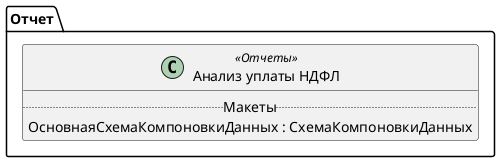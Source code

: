 ﻿@startuml АнализУплатыНДФЛ
'!include templates.wsd
'..\include templates.wsd
class Отчет.АнализУплатыНДФЛ as "Анализ уплаты НДФЛ" <<Отчеты>>
{
..Макеты..
ОсновнаяСхемаКомпоновкиДанных : СхемаКомпоновкиДанных
}
@enduml
